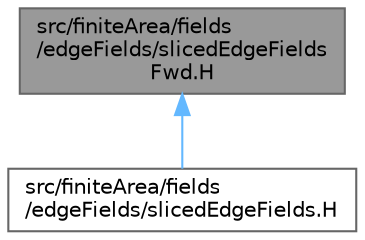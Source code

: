 digraph "src/finiteArea/fields/edgeFields/slicedEdgeFieldsFwd.H"
{
 // LATEX_PDF_SIZE
  bgcolor="transparent";
  edge [fontname=Helvetica,fontsize=10,labelfontname=Helvetica,labelfontsize=10];
  node [fontname=Helvetica,fontsize=10,shape=box,height=0.2,width=0.4];
  Node1 [id="Node000001",label="src/finiteArea/fields\l/edgeFields/slicedEdgeFields\lFwd.H",height=0.2,width=0.4,color="gray40", fillcolor="grey60", style="filled", fontcolor="black",tooltip="Forwards and collection of common sliced edge field types."];
  Node1 -> Node2 [id="edge1_Node000001_Node000002",dir="back",color="steelblue1",style="solid",tooltip=" "];
  Node2 [id="Node000002",label="src/finiteArea/fields\l/edgeFields/slicedEdgeFields.H",height=0.2,width=0.4,color="grey40", fillcolor="white", style="filled",URL="$slicedEdgeFields_8H.html",tooltip=" "];
}
